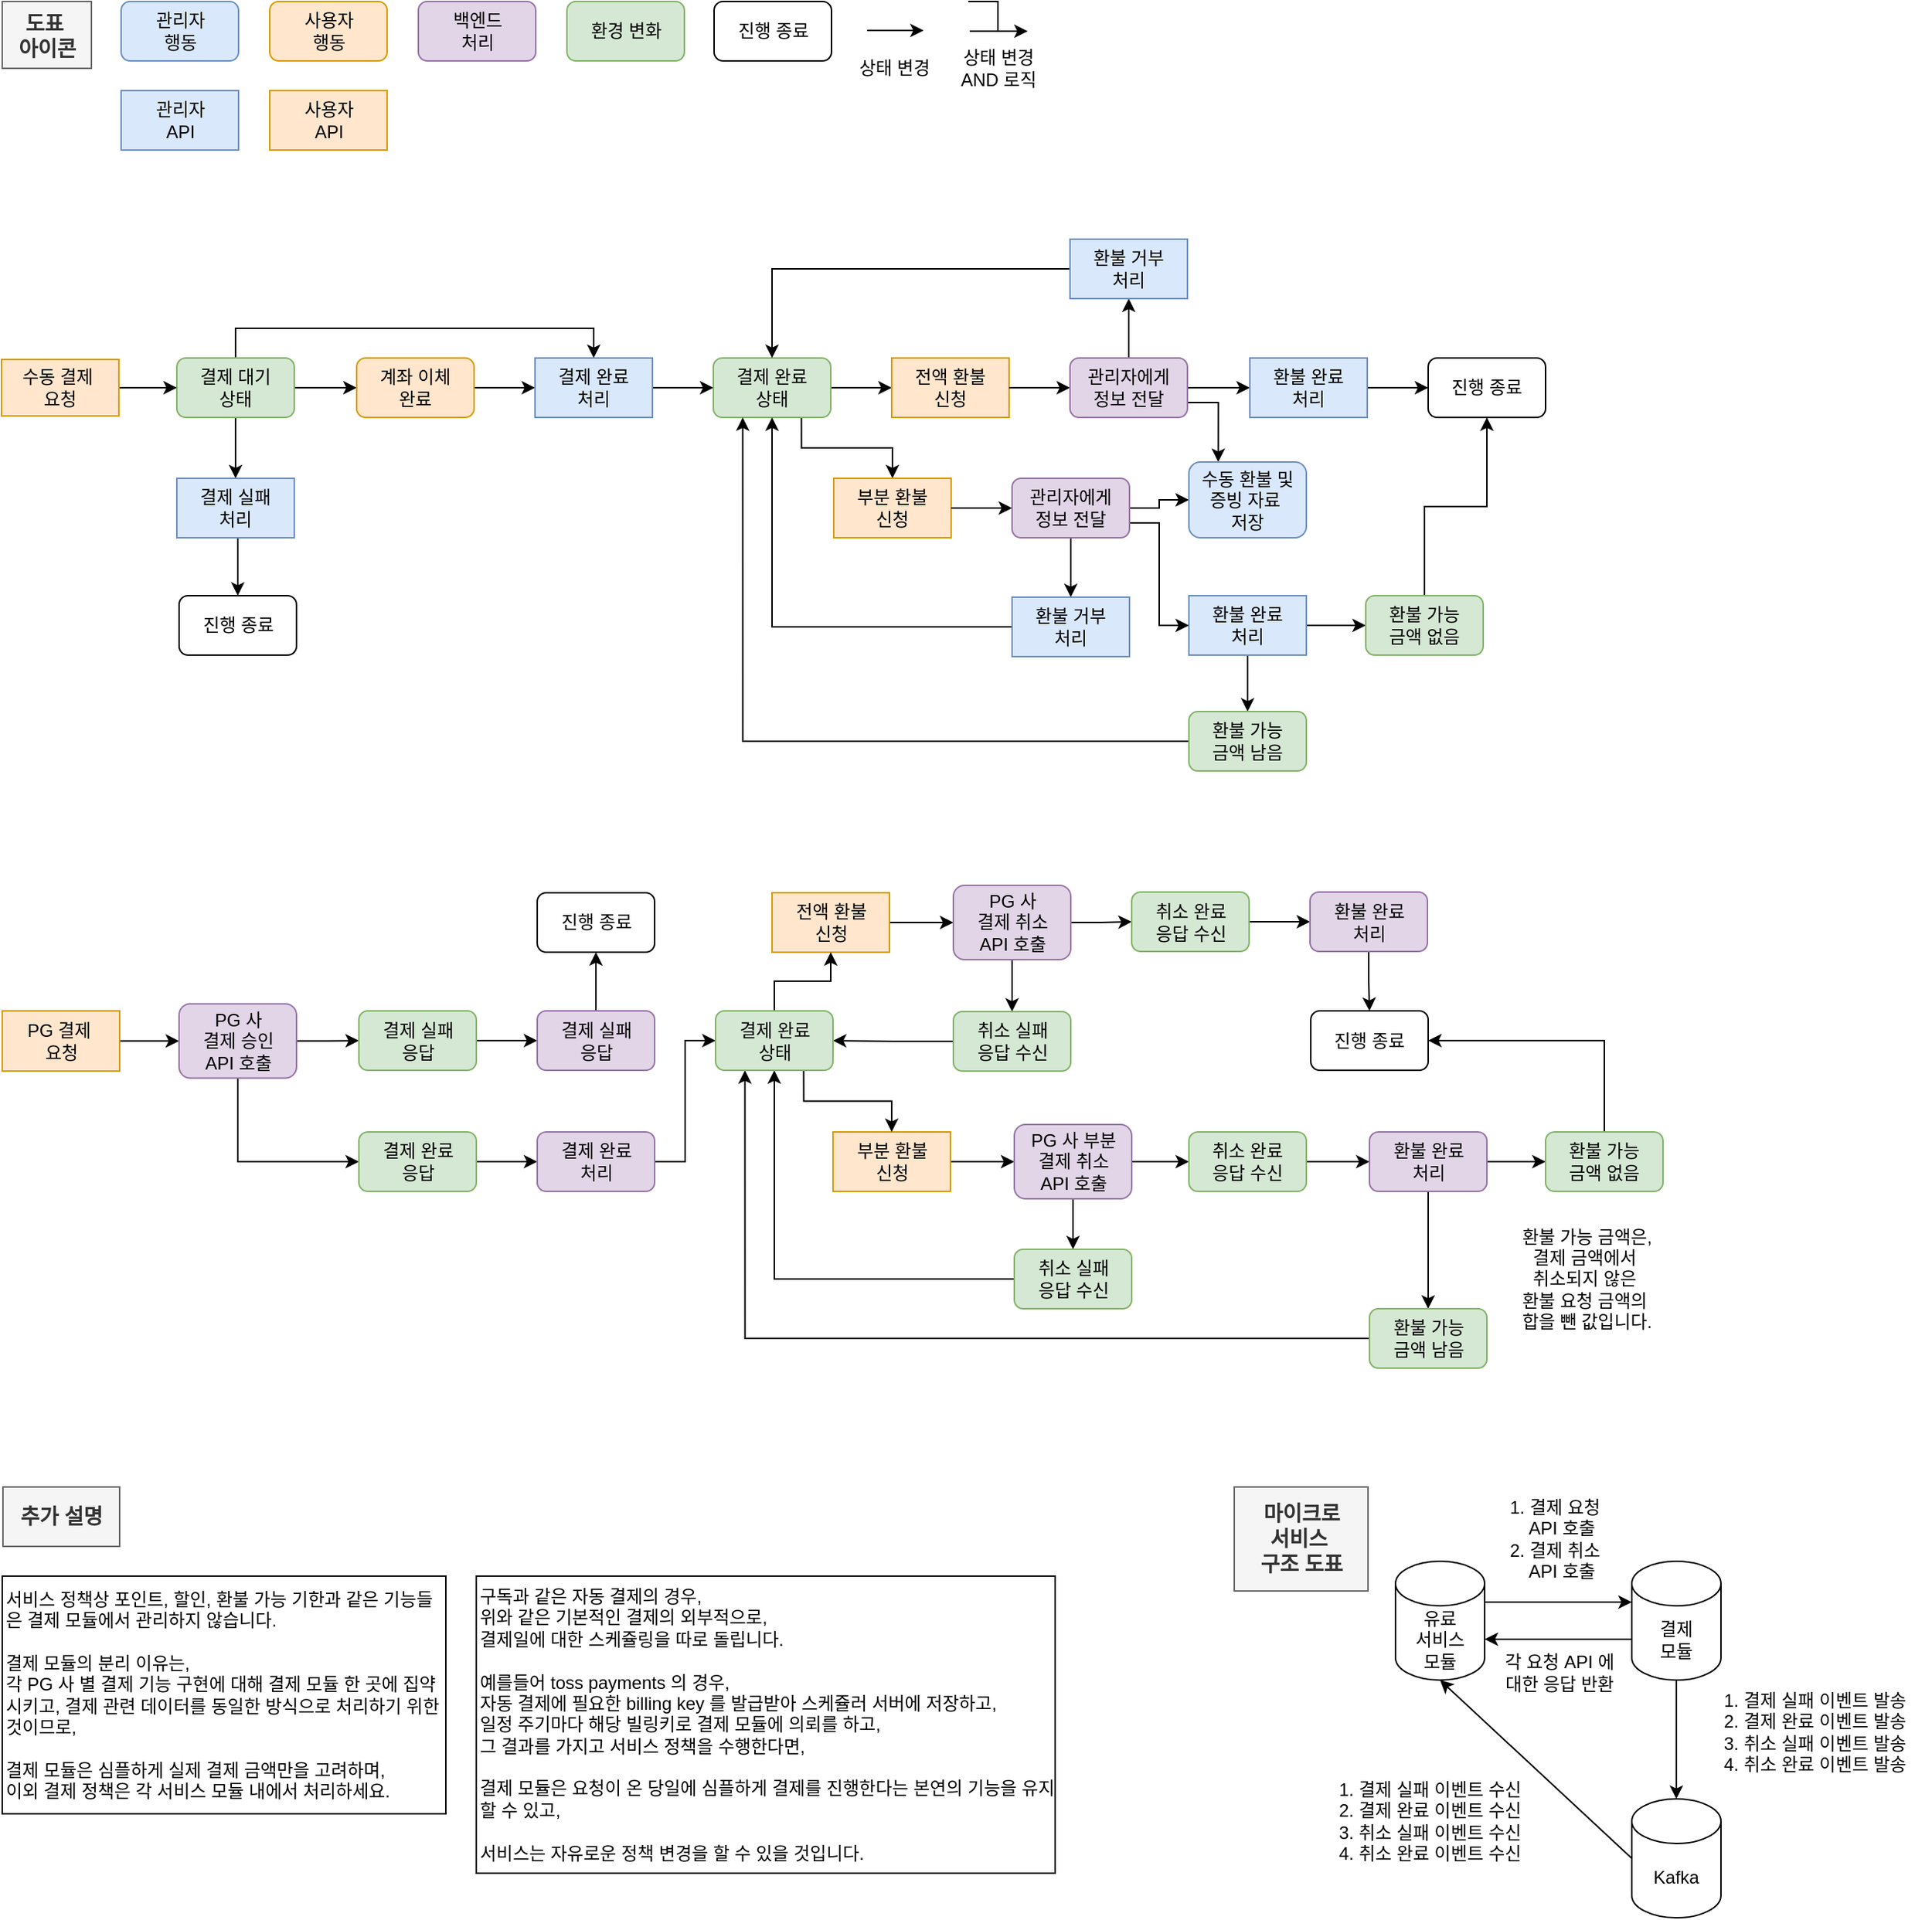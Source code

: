 <mxfile version="26.0.11">
  <diagram id="oqy4PZCd6PENjl3Pe7tr" name="페이지-1">
    <mxGraphModel dx="2261" dy="738" grid="1" gridSize="10" guides="1" tooltips="1" connect="1" arrows="1" fold="1" page="1" pageScale="1" pageWidth="827" pageHeight="1169" math="0" shadow="0">
      <root>
        <mxCell id="0" />
        <mxCell id="1" parent="0" />
        <mxCell id="JlWx71PcETxcQGxaRROG-6" value="도표&amp;nbsp;&lt;div&gt;아이콘&lt;/div&gt;" style="text;html=1;align=center;verticalAlign=middle;whiteSpace=wrap;rounded=0;fontStyle=1;fontSize=14;fillColor=#f5f5f5;fontColor=#333333;strokeColor=#666666;" parent="1" vertex="1">
          <mxGeometry x="-758.5" y="40" width="60" height="45" as="geometry" />
        </mxCell>
        <mxCell id="1YGuz9OffCYlHXGNewsi-32" style="edgeStyle=orthogonalEdgeStyle;rounded=0;orthogonalLoop=1;jettySize=auto;html=1;exitX=1;exitY=0.5;exitDx=0;exitDy=0;entryX=0;entryY=0.5;entryDx=0;entryDy=0;" parent="1" source="JlWx71PcETxcQGxaRROG-9" target="JlWx71PcETxcQGxaRROG-17" edge="1">
          <mxGeometry relative="1" as="geometry" />
        </mxCell>
        <mxCell id="JlWx71PcETxcQGxaRROG-9" value="PG&amp;nbsp;&lt;span style=&quot;background-color: transparent; color: light-dark(rgb(0, 0, 0), rgb(229, 255, 0));&quot;&gt;결제&amp;nbsp;&lt;/span&gt;&lt;div&gt;요청&lt;/div&gt;" style="rounded=0;whiteSpace=wrap;html=1;fillColor=#ffe6cc;strokeColor=#d79b00;fontColor=light-dark(#000000,#E5FF00);" parent="1" vertex="1">
          <mxGeometry x="-758.5" y="719.5" width="79" height="40.5" as="geometry" />
        </mxCell>
        <mxCell id="JlWx71PcETxcQGxaRROG-10" value="사용자&lt;div&gt;행동&lt;/div&gt;" style="rounded=1;whiteSpace=wrap;html=1;fillColor=#ffe6cc;strokeColor=#d79b00;" parent="1" vertex="1">
          <mxGeometry x="-578.5" y="40" width="79" height="40" as="geometry" />
        </mxCell>
        <mxCell id="JlWx71PcETxcQGxaRROG-11" value="환경 변화" style="rounded=1;whiteSpace=wrap;html=1;fillColor=#d5e8d4;strokeColor=#82b366;" parent="1" vertex="1">
          <mxGeometry x="-378.5" y="40" width="79" height="40" as="geometry" />
        </mxCell>
        <mxCell id="JlWx71PcETxcQGxaRROG-12" value="관리자&lt;div&gt;행동&lt;/div&gt;" style="rounded=1;whiteSpace=wrap;html=1;fillColor=#dae8fc;strokeColor=#6c8ebf;" parent="1" vertex="1">
          <mxGeometry x="-678.5" y="40" width="79" height="40" as="geometry" />
        </mxCell>
        <mxCell id="JlWx71PcETxcQGxaRROG-16" value="백엔드&lt;div&gt;처리&lt;/div&gt;" style="rounded=1;whiteSpace=wrap;html=1;fillColor=#e1d5e7;strokeColor=#9673a6;" parent="1" vertex="1">
          <mxGeometry x="-478.5" y="40" width="79" height="40" as="geometry" />
        </mxCell>
        <mxCell id="JlWx71PcETxcQGxaRROG-84" style="edgeStyle=orthogonalEdgeStyle;rounded=0;orthogonalLoop=1;jettySize=auto;html=1;exitX=0.5;exitY=1;exitDx=0;exitDy=0;entryX=0;entryY=0.5;entryDx=0;entryDy=0;" parent="1" source="JlWx71PcETxcQGxaRROG-17" target="JlWx71PcETxcQGxaRROG-23" edge="1">
          <mxGeometry relative="1" as="geometry" />
        </mxCell>
        <mxCell id="1YGuz9OffCYlHXGNewsi-34" style="edgeStyle=orthogonalEdgeStyle;rounded=0;orthogonalLoop=1;jettySize=auto;html=1;exitX=1;exitY=0.5;exitDx=0;exitDy=0;entryX=0;entryY=0.5;entryDx=0;entryDy=0;" parent="1" source="JlWx71PcETxcQGxaRROG-17" target="JlWx71PcETxcQGxaRROG-18" edge="1">
          <mxGeometry relative="1" as="geometry" />
        </mxCell>
        <mxCell id="JlWx71PcETxcQGxaRROG-17" value="PG 사&lt;div&gt;결제 승인&lt;/div&gt;&lt;div&gt;API 호출&lt;/div&gt;" style="rounded=1;whiteSpace=wrap;html=1;fillColor=#e1d5e7;strokeColor=#9673a6;" parent="1" vertex="1">
          <mxGeometry x="-639.5" y="714.75" width="79" height="50" as="geometry" />
        </mxCell>
        <mxCell id="1YGuz9OffCYlHXGNewsi-35" style="edgeStyle=orthogonalEdgeStyle;rounded=0;orthogonalLoop=1;jettySize=auto;html=1;exitX=1;exitY=0.5;exitDx=0;exitDy=0;entryX=0;entryY=0.5;entryDx=0;entryDy=0;" parent="1" source="JlWx71PcETxcQGxaRROG-18" target="JlWx71PcETxcQGxaRROG-21" edge="1">
          <mxGeometry relative="1" as="geometry" />
        </mxCell>
        <mxCell id="JlWx71PcETxcQGxaRROG-18" value="결제 실패&lt;div&gt;응답&lt;/div&gt;" style="rounded=1;whiteSpace=wrap;html=1;fillColor=#d5e8d4;strokeColor=#82b366;" parent="1" vertex="1">
          <mxGeometry x="-518.5" y="719.5" width="79" height="40" as="geometry" />
        </mxCell>
        <mxCell id="JlWx71PcETxcQGxaRROG-104" style="edgeStyle=orthogonalEdgeStyle;rounded=0;orthogonalLoop=1;jettySize=auto;html=1;exitX=0.5;exitY=0;exitDx=0;exitDy=0;entryX=0.5;entryY=1;entryDx=0;entryDy=0;" parent="1" source="JlWx71PcETxcQGxaRROG-21" target="JlWx71PcETxcQGxaRROG-82" edge="1">
          <mxGeometry relative="1" as="geometry" />
        </mxCell>
        <mxCell id="JlWx71PcETxcQGxaRROG-21" value="결제 실패&lt;div&gt;응답&lt;/div&gt;" style="rounded=1;whiteSpace=wrap;html=1;fillColor=#e1d5e7;strokeColor=#9673a6;" parent="1" vertex="1">
          <mxGeometry x="-398.5" y="719.5" width="79" height="40" as="geometry" />
        </mxCell>
        <mxCell id="JlWx71PcETxcQGxaRROG-31" style="edgeStyle=orthogonalEdgeStyle;rounded=0;orthogonalLoop=1;jettySize=auto;html=1;exitX=1;exitY=0.5;exitDx=0;exitDy=0;entryX=0;entryY=0.5;entryDx=0;entryDy=0;" parent="1" source="JlWx71PcETxcQGxaRROG-23" target="JlWx71PcETxcQGxaRROG-30" edge="1">
          <mxGeometry relative="1" as="geometry" />
        </mxCell>
        <mxCell id="JlWx71PcETxcQGxaRROG-23" value="결제 완료&lt;div&gt;응답&lt;/div&gt;" style="rounded=1;whiteSpace=wrap;html=1;fillColor=#d5e8d4;strokeColor=#82b366;" parent="1" vertex="1">
          <mxGeometry x="-518.5" y="801" width="79" height="40" as="geometry" />
        </mxCell>
        <mxCell id="CvlWErG64kKq0DU1_9UF-93" style="edgeStyle=orthogonalEdgeStyle;rounded=0;orthogonalLoop=1;jettySize=auto;html=1;exitX=1;exitY=0.5;exitDx=0;exitDy=0;entryX=0;entryY=0.5;entryDx=0;entryDy=0;" parent="1" source="JlWx71PcETxcQGxaRROG-30" target="CvlWErG64kKq0DU1_9UF-92" edge="1">
          <mxGeometry relative="1" as="geometry" />
        </mxCell>
        <mxCell id="JlWx71PcETxcQGxaRROG-30" value="결제 완료&lt;div&gt;처리&lt;/div&gt;" style="rounded=1;whiteSpace=wrap;html=1;fillColor=#e1d5e7;strokeColor=#9673a6;" parent="1" vertex="1">
          <mxGeometry x="-398.5" y="801" width="79" height="40" as="geometry" />
        </mxCell>
        <mxCell id="JlWx71PcETxcQGxaRROG-49" style="edgeStyle=orthogonalEdgeStyle;rounded=0;orthogonalLoop=1;jettySize=auto;html=1;exitX=1;exitY=0.5;exitDx=0;exitDy=0;entryX=0;entryY=0.5;entryDx=0;entryDy=0;" parent="1" source="JlWx71PcETxcQGxaRROG-34" target="JlWx71PcETxcQGxaRROG-37" edge="1">
          <mxGeometry relative="1" as="geometry" />
        </mxCell>
        <mxCell id="JlWx71PcETxcQGxaRROG-50" style="edgeStyle=orthogonalEdgeStyle;rounded=0;orthogonalLoop=1;jettySize=auto;html=1;exitX=0.5;exitY=1;exitDx=0;exitDy=0;entryX=0.5;entryY=0;entryDx=0;entryDy=0;" parent="1" source="JlWx71PcETxcQGxaRROG-34" target="JlWx71PcETxcQGxaRROG-39" edge="1">
          <mxGeometry relative="1" as="geometry" />
        </mxCell>
        <mxCell id="1YGuz9OffCYlHXGNewsi-4" style="edgeStyle=orthogonalEdgeStyle;rounded=0;orthogonalLoop=1;jettySize=auto;html=1;exitX=0.5;exitY=0;exitDx=0;exitDy=0;entryX=0.5;entryY=0;entryDx=0;entryDy=0;" parent="1" source="JlWx71PcETxcQGxaRROG-34" target="JlWx71PcETxcQGxaRROG-52" edge="1">
          <mxGeometry relative="1" as="geometry" />
        </mxCell>
        <mxCell id="JlWx71PcETxcQGxaRROG-34" value="결제 대기&lt;div&gt;상태&lt;/div&gt;" style="rounded=1;whiteSpace=wrap;html=1;fillColor=#d5e8d4;strokeColor=#82b366;" parent="1" vertex="1">
          <mxGeometry x="-641" y="280" width="79" height="40" as="geometry" />
        </mxCell>
        <mxCell id="JlWx71PcETxcQGxaRROG-53" style="edgeStyle=orthogonalEdgeStyle;rounded=0;orthogonalLoop=1;jettySize=auto;html=1;exitX=1;exitY=0.5;exitDx=0;exitDy=0;entryX=0;entryY=0.5;entryDx=0;entryDy=0;" parent="1" source="JlWx71PcETxcQGxaRROG-37" target="JlWx71PcETxcQGxaRROG-52" edge="1">
          <mxGeometry relative="1" as="geometry" />
        </mxCell>
        <mxCell id="JlWx71PcETxcQGxaRROG-37" value="계좌 이체&lt;div&gt;완료&lt;/div&gt;" style="rounded=1;whiteSpace=wrap;html=1;fillColor=#ffe6cc;strokeColor=#d79b00;" parent="1" vertex="1">
          <mxGeometry x="-520" y="280" width="79" height="40" as="geometry" />
        </mxCell>
        <mxCell id="JlWx71PcETxcQGxaRROG-51" style="edgeStyle=orthogonalEdgeStyle;rounded=0;orthogonalLoop=1;jettySize=auto;html=1;exitX=0.5;exitY=1;exitDx=0;exitDy=0;entryX=0.5;entryY=0;entryDx=0;entryDy=0;" parent="1" source="JlWx71PcETxcQGxaRROG-39" target="JlWx71PcETxcQGxaRROG-41" edge="1">
          <mxGeometry relative="1" as="geometry" />
        </mxCell>
        <mxCell id="JlWx71PcETxcQGxaRROG-39" value="결제 실패&lt;div&gt;처리&lt;/div&gt;" style="rounded=0;whiteSpace=wrap;html=1;fillColor=#dae8fc;strokeColor=#6c8ebf;fontColor=light-dark(#000000,#E5FF00);" parent="1" vertex="1">
          <mxGeometry x="-641" y="361" width="79" height="40" as="geometry" />
        </mxCell>
        <mxCell id="JlWx71PcETxcQGxaRROG-41" value="진행 종료" style="rounded=1;whiteSpace=wrap;html=1;" parent="1" vertex="1">
          <mxGeometry x="-639.5" y="440" width="79" height="40" as="geometry" />
        </mxCell>
        <mxCell id="CvlWErG64kKq0DU1_9UF-45" style="edgeStyle=orthogonalEdgeStyle;rounded=0;orthogonalLoop=1;jettySize=auto;html=1;exitX=1;exitY=0.5;exitDx=0;exitDy=0;entryX=0;entryY=0.5;entryDx=0;entryDy=0;" parent="1" source="JlWx71PcETxcQGxaRROG-52" target="CvlWErG64kKq0DU1_9UF-43" edge="1">
          <mxGeometry relative="1" as="geometry" />
        </mxCell>
        <mxCell id="JlWx71PcETxcQGxaRROG-52" value="결제 완료&lt;div&gt;처리&lt;/div&gt;" style="rounded=0;whiteSpace=wrap;html=1;fillColor=#dae8fc;strokeColor=#6c8ebf;fontColor=light-dark(#000000,#E5FF00);" parent="1" vertex="1">
          <mxGeometry x="-400" y="280" width="79" height="40" as="geometry" />
        </mxCell>
        <mxCell id="1YGuz9OffCYlHXGNewsi-31" style="edgeStyle=orthogonalEdgeStyle;rounded=0;orthogonalLoop=1;jettySize=auto;html=1;exitX=1;exitY=0.5;exitDx=0;exitDy=0;entryX=0;entryY=0.5;entryDx=0;entryDy=0;" parent="1" source="JlWx71PcETxcQGxaRROG-76" target="JlWx71PcETxcQGxaRROG-34" edge="1">
          <mxGeometry relative="1" as="geometry" />
        </mxCell>
        <mxCell id="JlWx71PcETxcQGxaRROG-76" value="&lt;div&gt;수동&amp;nbsp;&lt;span style=&quot;background-color: transparent;&quot;&gt;결제&lt;/span&gt;&amp;nbsp;&lt;/div&gt;&lt;div&gt;요청&lt;/div&gt;" style="rounded=0;whiteSpace=wrap;html=1;fillColor=#ffe6cc;strokeColor=#d79b00;fontColor=light-dark(#000000,#E5FF00);" parent="1" vertex="1">
          <mxGeometry x="-759" y="281" width="79" height="38" as="geometry" />
        </mxCell>
        <mxCell id="JlWx71PcETxcQGxaRROG-82" value="진행 종료" style="rounded=1;whiteSpace=wrap;html=1;" parent="1" vertex="1">
          <mxGeometry x="-398.5" y="640" width="79" height="40" as="geometry" />
        </mxCell>
        <mxCell id="JlWx71PcETxcQGxaRROG-108" style="edgeStyle=orthogonalEdgeStyle;rounded=0;orthogonalLoop=1;jettySize=auto;html=1;exitX=1;exitY=0.5;exitDx=0;exitDy=0;entryX=0;entryY=0.5;entryDx=0;entryDy=0;" parent="1" source="JlWx71PcETxcQGxaRROG-98" target="JlWx71PcETxcQGxaRROG-107" edge="1">
          <mxGeometry relative="1" as="geometry" />
        </mxCell>
        <mxCell id="JlWx71PcETxcQGxaRROG-98" value="전액 환불&lt;div&gt;신청&lt;/div&gt;" style="rounded=0;whiteSpace=wrap;html=1;fillColor=#ffe6cc;strokeColor=#d79b00;fontColor=light-dark(#000000,#E5FF00);" parent="1" vertex="1">
          <mxGeometry x="-240.5" y="640" width="79" height="40" as="geometry" />
        </mxCell>
        <mxCell id="JlWx71PcETxcQGxaRROG-112" style="edgeStyle=orthogonalEdgeStyle;rounded=0;orthogonalLoop=1;jettySize=auto;html=1;exitX=1;exitY=0.5;exitDx=0;exitDy=0;entryX=0;entryY=0.5;entryDx=0;entryDy=0;" parent="1" source="JlWx71PcETxcQGxaRROG-107" target="JlWx71PcETxcQGxaRROG-111" edge="1">
          <mxGeometry relative="1" as="geometry" />
        </mxCell>
        <mxCell id="1YGuz9OffCYlHXGNewsi-40" style="edgeStyle=orthogonalEdgeStyle;rounded=0;orthogonalLoop=1;jettySize=auto;html=1;exitX=0.5;exitY=1;exitDx=0;exitDy=0;entryX=0.5;entryY=0;entryDx=0;entryDy=0;" parent="1" source="JlWx71PcETxcQGxaRROG-107" target="JlWx71PcETxcQGxaRROG-109" edge="1">
          <mxGeometry relative="1" as="geometry" />
        </mxCell>
        <mxCell id="JlWx71PcETxcQGxaRROG-107" value="PG 사&lt;div&gt;결제 취소&lt;/div&gt;&lt;div&gt;API 호출&lt;/div&gt;" style="rounded=1;whiteSpace=wrap;html=1;fillColor=#e1d5e7;strokeColor=#9673a6;" parent="1" vertex="1">
          <mxGeometry x="-118.5" y="635" width="79" height="50" as="geometry" />
        </mxCell>
        <mxCell id="JZLS8QxjXOlNCgH0GoM7-2" style="edgeStyle=orthogonalEdgeStyle;rounded=0;orthogonalLoop=1;jettySize=auto;html=1;exitX=0;exitY=0.5;exitDx=0;exitDy=0;entryX=1;entryY=0.5;entryDx=0;entryDy=0;" edge="1" parent="1" source="JlWx71PcETxcQGxaRROG-109" target="CvlWErG64kKq0DU1_9UF-92">
          <mxGeometry relative="1" as="geometry" />
        </mxCell>
        <mxCell id="JlWx71PcETxcQGxaRROG-109" value="취소 실패&lt;div&gt;응답 수신&lt;/div&gt;" style="rounded=1;whiteSpace=wrap;html=1;fillColor=#d5e8d4;strokeColor=#82b366;" parent="1" vertex="1">
          <mxGeometry x="-118.5" y="720" width="79" height="40" as="geometry" />
        </mxCell>
        <mxCell id="CvlWErG64kKq0DU1_9UF-4" style="edgeStyle=orthogonalEdgeStyle;rounded=0;orthogonalLoop=1;jettySize=auto;html=1;exitX=1;exitY=0.5;exitDx=0;exitDy=0;" parent="1" source="JlWx71PcETxcQGxaRROG-111" target="CvlWErG64kKq0DU1_9UF-3" edge="1">
          <mxGeometry relative="1" as="geometry" />
        </mxCell>
        <mxCell id="JlWx71PcETxcQGxaRROG-111" value="취소 완료&lt;div&gt;응답 수신&lt;/div&gt;" style="rounded=1;whiteSpace=wrap;html=1;fillColor=#d5e8d4;strokeColor=#82b366;" parent="1" vertex="1">
          <mxGeometry x="1.5" y="639.5" width="79" height="40" as="geometry" />
        </mxCell>
        <mxCell id="CvlWErG64kKq0DU1_9UF-1" value="진행 종료" style="rounded=1;whiteSpace=wrap;html=1;" parent="1" vertex="1">
          <mxGeometry x="122" y="719.5" width="79" height="40" as="geometry" />
        </mxCell>
        <mxCell id="1YGuz9OffCYlHXGNewsi-41" style="edgeStyle=orthogonalEdgeStyle;rounded=0;orthogonalLoop=1;jettySize=auto;html=1;exitX=0.5;exitY=1;exitDx=0;exitDy=0;entryX=0.5;entryY=0;entryDx=0;entryDy=0;" parent="1" source="CvlWErG64kKq0DU1_9UF-3" target="CvlWErG64kKq0DU1_9UF-1" edge="1">
          <mxGeometry relative="1" as="geometry" />
        </mxCell>
        <mxCell id="CvlWErG64kKq0DU1_9UF-3" value="환불 완료&lt;div&gt;처리&lt;/div&gt;" style="rounded=1;whiteSpace=wrap;html=1;fillColor=#e1d5e7;strokeColor=#9673a6;" parent="1" vertex="1">
          <mxGeometry x="121.5" y="639.5" width="79" height="40" as="geometry" />
        </mxCell>
        <mxCell id="CvlWErG64kKq0DU1_9UF-11" style="edgeStyle=orthogonalEdgeStyle;rounded=0;orthogonalLoop=1;jettySize=auto;html=1;exitX=1;exitY=0.5;exitDx=0;exitDy=0;entryX=0;entryY=0.5;entryDx=0;entryDy=0;" parent="1" source="CvlWErG64kKq0DU1_9UF-8" target="CvlWErG64kKq0DU1_9UF-10" edge="1">
          <mxGeometry relative="1" as="geometry" />
        </mxCell>
        <mxCell id="CvlWErG64kKq0DU1_9UF-8" value="부분 환불&lt;div&gt;신청&lt;/div&gt;" style="rounded=0;whiteSpace=wrap;html=1;fillColor=#ffe6cc;strokeColor=#d79b00;fontColor=light-dark(#000000,#E5FF00);" parent="1" vertex="1">
          <mxGeometry x="-199.5" y="801" width="79" height="40" as="geometry" />
        </mxCell>
        <mxCell id="CvlWErG64kKq0DU1_9UF-13" style="edgeStyle=orthogonalEdgeStyle;rounded=0;orthogonalLoop=1;jettySize=auto;html=1;exitX=1;exitY=0.5;exitDx=0;exitDy=0;entryX=0;entryY=0.5;entryDx=0;entryDy=0;" parent="1" source="CvlWErG64kKq0DU1_9UF-10" target="CvlWErG64kKq0DU1_9UF-12" edge="1">
          <mxGeometry relative="1" as="geometry" />
        </mxCell>
        <mxCell id="CvlWErG64kKq0DU1_9UF-24" style="edgeStyle=orthogonalEdgeStyle;rounded=0;orthogonalLoop=1;jettySize=auto;html=1;exitX=0.5;exitY=1;exitDx=0;exitDy=0;entryX=0.5;entryY=0;entryDx=0;entryDy=0;" parent="1" source="CvlWErG64kKq0DU1_9UF-10" target="CvlWErG64kKq0DU1_9UF-23" edge="1">
          <mxGeometry relative="1" as="geometry" />
        </mxCell>
        <mxCell id="CvlWErG64kKq0DU1_9UF-10" value="PG 사 부분&lt;div&gt;결제 취소&lt;/div&gt;&lt;div&gt;API 호출&lt;/div&gt;" style="rounded=1;whiteSpace=wrap;html=1;fillColor=#e1d5e7;strokeColor=#9673a6;" parent="1" vertex="1">
          <mxGeometry x="-77.5" y="796" width="79" height="50" as="geometry" />
        </mxCell>
        <mxCell id="CvlWErG64kKq0DU1_9UF-15" style="edgeStyle=orthogonalEdgeStyle;rounded=0;orthogonalLoop=1;jettySize=auto;html=1;exitX=1;exitY=0.5;exitDx=0;exitDy=0;entryX=0;entryY=0.5;entryDx=0;entryDy=0;" parent="1" source="CvlWErG64kKq0DU1_9UF-12" target="CvlWErG64kKq0DU1_9UF-14" edge="1">
          <mxGeometry relative="1" as="geometry" />
        </mxCell>
        <mxCell id="CvlWErG64kKq0DU1_9UF-12" value="취소 완료&lt;div&gt;응답 수신&lt;/div&gt;" style="rounded=1;whiteSpace=wrap;html=1;fillColor=#d5e8d4;strokeColor=#82b366;" parent="1" vertex="1">
          <mxGeometry x="40" y="801" width="79" height="40" as="geometry" />
        </mxCell>
        <mxCell id="CvlWErG64kKq0DU1_9UF-21" style="edgeStyle=orthogonalEdgeStyle;rounded=0;orthogonalLoop=1;jettySize=auto;html=1;exitX=1;exitY=0.5;exitDx=0;exitDy=0;entryX=0;entryY=0.5;entryDx=0;entryDy=0;" parent="1" source="CvlWErG64kKq0DU1_9UF-14" target="CvlWErG64kKq0DU1_9UF-19" edge="1">
          <mxGeometry relative="1" as="geometry" />
        </mxCell>
        <mxCell id="1YGuz9OffCYlHXGNewsi-48" style="edgeStyle=orthogonalEdgeStyle;rounded=0;orthogonalLoop=1;jettySize=auto;html=1;exitX=0.5;exitY=1;exitDx=0;exitDy=0;entryX=0.5;entryY=0;entryDx=0;entryDy=0;" parent="1" source="CvlWErG64kKq0DU1_9UF-14" target="CvlWErG64kKq0DU1_9UF-16" edge="1">
          <mxGeometry relative="1" as="geometry" />
        </mxCell>
        <mxCell id="CvlWErG64kKq0DU1_9UF-14" value="환불 완료&lt;div&gt;처리&lt;/div&gt;" style="rounded=1;whiteSpace=wrap;html=1;fillColor=#e1d5e7;strokeColor=#9673a6;" parent="1" vertex="1">
          <mxGeometry x="161.5" y="801" width="79" height="40" as="geometry" />
        </mxCell>
        <mxCell id="JZLS8QxjXOlNCgH0GoM7-3" style="edgeStyle=orthogonalEdgeStyle;rounded=0;orthogonalLoop=1;jettySize=auto;html=1;exitX=0;exitY=0.5;exitDx=0;exitDy=0;entryX=0.25;entryY=1;entryDx=0;entryDy=0;" edge="1" parent="1" source="CvlWErG64kKq0DU1_9UF-16" target="CvlWErG64kKq0DU1_9UF-92">
          <mxGeometry relative="1" as="geometry" />
        </mxCell>
        <mxCell id="CvlWErG64kKq0DU1_9UF-16" value="환불 가능&lt;div&gt;금액 남음&lt;/div&gt;" style="rounded=1;whiteSpace=wrap;html=1;fillColor=#d5e8d4;strokeColor=#82b366;" parent="1" vertex="1">
          <mxGeometry x="161.5" y="920" width="79" height="40" as="geometry" />
        </mxCell>
        <mxCell id="1YGuz9OffCYlHXGNewsi-44" style="edgeStyle=orthogonalEdgeStyle;rounded=0;orthogonalLoop=1;jettySize=auto;html=1;exitX=0.5;exitY=0;exitDx=0;exitDy=0;entryX=1;entryY=0.5;entryDx=0;entryDy=0;" parent="1" source="CvlWErG64kKq0DU1_9UF-19" target="CvlWErG64kKq0DU1_9UF-1" edge="1">
          <mxGeometry relative="1" as="geometry" />
        </mxCell>
        <mxCell id="CvlWErG64kKq0DU1_9UF-19" value="환불 가능&lt;div&gt;금액 없음&lt;/div&gt;" style="rounded=1;whiteSpace=wrap;html=1;fillColor=#d5e8d4;strokeColor=#82b366;" parent="1" vertex="1">
          <mxGeometry x="280" y="801" width="79" height="40" as="geometry" />
        </mxCell>
        <mxCell id="JZLS8QxjXOlNCgH0GoM7-4" style="edgeStyle=orthogonalEdgeStyle;rounded=0;orthogonalLoop=1;jettySize=auto;html=1;exitX=0;exitY=0.5;exitDx=0;exitDy=0;entryX=0.5;entryY=1;entryDx=0;entryDy=0;" edge="1" parent="1" source="CvlWErG64kKq0DU1_9UF-23" target="CvlWErG64kKq0DU1_9UF-92">
          <mxGeometry relative="1" as="geometry" />
        </mxCell>
        <mxCell id="CvlWErG64kKq0DU1_9UF-23" value="취소 실패&lt;div&gt;응답 수신&lt;/div&gt;" style="rounded=1;whiteSpace=wrap;html=1;fillColor=#d5e8d4;strokeColor=#82b366;" parent="1" vertex="1">
          <mxGeometry x="-77.5" y="880" width="79" height="40" as="geometry" />
        </mxCell>
        <mxCell id="CvlWErG64kKq0DU1_9UF-47" style="edgeStyle=orthogonalEdgeStyle;rounded=0;orthogonalLoop=1;jettySize=auto;html=1;exitX=1;exitY=0.5;exitDx=0;exitDy=0;entryX=0;entryY=0.5;entryDx=0;entryDy=0;" parent="1" source="CvlWErG64kKq0DU1_9UF-43" target="CvlWErG64kKq0DU1_9UF-46" edge="1">
          <mxGeometry relative="1" as="geometry" />
        </mxCell>
        <mxCell id="CvlWErG64kKq0DU1_9UF-49" style="edgeStyle=orthogonalEdgeStyle;rounded=0;orthogonalLoop=1;jettySize=auto;html=1;exitX=0.75;exitY=1;exitDx=0;exitDy=0;entryX=0.5;entryY=0;entryDx=0;entryDy=0;" parent="1" source="CvlWErG64kKq0DU1_9UF-43" target="CvlWErG64kKq0DU1_9UF-48" edge="1">
          <mxGeometry relative="1" as="geometry" />
        </mxCell>
        <mxCell id="CvlWErG64kKq0DU1_9UF-43" value="결제 완료&lt;div&gt;상태&lt;/div&gt;" style="rounded=1;whiteSpace=wrap;html=1;fillColor=#d5e8d4;strokeColor=#82b366;" parent="1" vertex="1">
          <mxGeometry x="-280" y="280" width="79" height="40" as="geometry" />
        </mxCell>
        <mxCell id="CvlWErG64kKq0DU1_9UF-51" style="edgeStyle=orthogonalEdgeStyle;rounded=0;orthogonalLoop=1;jettySize=auto;html=1;exitX=1;exitY=0.5;exitDx=0;exitDy=0;entryX=0;entryY=0.5;entryDx=0;entryDy=0;" parent="1" source="CvlWErG64kKq0DU1_9UF-86" target="CvlWErG64kKq0DU1_9UF-50" edge="1">
          <mxGeometry relative="1" as="geometry" />
        </mxCell>
        <mxCell id="CvlWErG64kKq0DU1_9UF-46" value="전액 환불&lt;div&gt;신청&lt;/div&gt;" style="rounded=0;whiteSpace=wrap;html=1;fillColor=#ffe6cc;strokeColor=#d79b00;fontColor=light-dark(#000000,#E5FF00);" parent="1" vertex="1">
          <mxGeometry x="-160" y="280" width="79" height="40" as="geometry" />
        </mxCell>
        <mxCell id="CvlWErG64kKq0DU1_9UF-48" value="부분 환불&lt;div&gt;신청&lt;/div&gt;" style="rounded=0;whiteSpace=wrap;html=1;fillColor=#ffe6cc;strokeColor=#d79b00;fontColor=light-dark(#000000,#E5FF00);" parent="1" vertex="1">
          <mxGeometry x="-199" y="361" width="79" height="40" as="geometry" />
        </mxCell>
        <mxCell id="CvlWErG64kKq0DU1_9UF-53" style="edgeStyle=orthogonalEdgeStyle;rounded=0;orthogonalLoop=1;jettySize=auto;html=1;exitX=1;exitY=0.5;exitDx=0;exitDy=0;entryX=0;entryY=0.5;entryDx=0;entryDy=0;" parent="1" source="CvlWErG64kKq0DU1_9UF-50" target="CvlWErG64kKq0DU1_9UF-52" edge="1">
          <mxGeometry relative="1" as="geometry" />
        </mxCell>
        <mxCell id="CvlWErG64kKq0DU1_9UF-50" value="&lt;div&gt;환불 완료&lt;br&gt;&lt;div&gt;처리&lt;/div&gt;&lt;/div&gt;" style="rounded=0;whiteSpace=wrap;html=1;fillColor=#dae8fc;strokeColor=#6c8ebf;fontColor=light-dark(#000000,#E5FF00);" parent="1" vertex="1">
          <mxGeometry x="81" y="280" width="79" height="40" as="geometry" />
        </mxCell>
        <mxCell id="CvlWErG64kKq0DU1_9UF-52" value="진행 종료" style="rounded=1;whiteSpace=wrap;html=1;" parent="1" vertex="1">
          <mxGeometry x="201" y="280" width="79" height="40" as="geometry" />
        </mxCell>
        <mxCell id="CvlWErG64kKq0DU1_9UF-57" style="edgeStyle=orthogonalEdgeStyle;rounded=0;orthogonalLoop=1;jettySize=auto;html=1;exitX=1;exitY=0.5;exitDx=0;exitDy=0;entryX=0;entryY=0.5;entryDx=0;entryDy=0;" parent="1" source="CvlWErG64kKq0DU1_9UF-54" target="CvlWErG64kKq0DU1_9UF-56" edge="1">
          <mxGeometry relative="1" as="geometry" />
        </mxCell>
        <mxCell id="CvlWErG64kKq0DU1_9UF-61" style="edgeStyle=orthogonalEdgeStyle;rounded=0;orthogonalLoop=1;jettySize=auto;html=1;exitX=0.5;exitY=1;exitDx=0;exitDy=0;entryX=0.5;entryY=0;entryDx=0;entryDy=0;" parent="1" source="CvlWErG64kKq0DU1_9UF-54" target="CvlWErG64kKq0DU1_9UF-60" edge="1">
          <mxGeometry relative="1" as="geometry" />
        </mxCell>
        <mxCell id="CvlWErG64kKq0DU1_9UF-54" value="&lt;div&gt;환불 완료&lt;br&gt;&lt;div&gt;처리&lt;/div&gt;&lt;/div&gt;" style="rounded=0;whiteSpace=wrap;html=1;fillColor=#dae8fc;strokeColor=#6c8ebf;fontColor=light-dark(#000000,#E5FF00);" parent="1" vertex="1">
          <mxGeometry x="40" y="440" width="79" height="40" as="geometry" />
        </mxCell>
        <mxCell id="1YGuz9OffCYlHXGNewsi-36" style="edgeStyle=orthogonalEdgeStyle;rounded=0;orthogonalLoop=1;jettySize=auto;html=1;exitX=0.5;exitY=0;exitDx=0;exitDy=0;entryX=0.5;entryY=1;entryDx=0;entryDy=0;" parent="1" source="CvlWErG64kKq0DU1_9UF-56" target="CvlWErG64kKq0DU1_9UF-52" edge="1">
          <mxGeometry relative="1" as="geometry" />
        </mxCell>
        <mxCell id="CvlWErG64kKq0DU1_9UF-56" value="환불 가능&lt;div&gt;금액 없음&lt;/div&gt;" style="rounded=1;whiteSpace=wrap;html=1;fillColor=#d5e8d4;strokeColor=#82b366;" parent="1" vertex="1">
          <mxGeometry x="159" y="440" width="79" height="40" as="geometry" />
        </mxCell>
        <mxCell id="1YGuz9OffCYlHXGNewsi-20" style="edgeStyle=orthogonalEdgeStyle;rounded=0;orthogonalLoop=1;jettySize=auto;html=1;exitX=0;exitY=0.5;exitDx=0;exitDy=0;entryX=0.25;entryY=1;entryDx=0;entryDy=0;" parent="1" source="CvlWErG64kKq0DU1_9UF-60" target="CvlWErG64kKq0DU1_9UF-43" edge="1">
          <mxGeometry relative="1" as="geometry" />
        </mxCell>
        <mxCell id="CvlWErG64kKq0DU1_9UF-60" value="환불 가능&lt;div&gt;금액 남음&lt;/div&gt;" style="rounded=1;whiteSpace=wrap;html=1;fillColor=#d5e8d4;strokeColor=#82b366;" parent="1" vertex="1">
          <mxGeometry x="40" y="518" width="79" height="40" as="geometry" />
        </mxCell>
        <mxCell id="CvlWErG64kKq0DU1_9UF-85" value="환불 가능 금액은,&lt;div&gt;결제 금액에서&amp;nbsp;&lt;/div&gt;&lt;div&gt;취소되지 않은&amp;nbsp;&lt;/div&gt;&lt;div&gt;환불 요청 금액의&amp;nbsp;&lt;/div&gt;&lt;div&gt;합을 뺀 값입니다.&lt;/div&gt;" style="text;html=1;align=center;verticalAlign=middle;whiteSpace=wrap;rounded=0;" parent="1" vertex="1">
          <mxGeometry x="253" y="865" width="110" height="70" as="geometry" />
        </mxCell>
        <mxCell id="CvlWErG64kKq0DU1_9UF-87" value="" style="edgeStyle=orthogonalEdgeStyle;rounded=0;orthogonalLoop=1;jettySize=auto;html=1;exitX=1;exitY=0.5;exitDx=0;exitDy=0;entryX=0;entryY=0.5;entryDx=0;entryDy=0;" parent="1" source="CvlWErG64kKq0DU1_9UF-46" target="CvlWErG64kKq0DU1_9UF-86" edge="1">
          <mxGeometry relative="1" as="geometry">
            <mxPoint x="-80" y="344" as="sourcePoint" />
            <mxPoint x="81" y="344" as="targetPoint" />
          </mxGeometry>
        </mxCell>
        <mxCell id="vd_jlakZwTaCxkwlxPSy-2" style="edgeStyle=orthogonalEdgeStyle;rounded=0;orthogonalLoop=1;jettySize=auto;html=1;exitX=0.5;exitY=0;exitDx=0;exitDy=0;entryX=0.5;entryY=1;entryDx=0;entryDy=0;" parent="1" source="CvlWErG64kKq0DU1_9UF-86" target="vd_jlakZwTaCxkwlxPSy-1" edge="1">
          <mxGeometry relative="1" as="geometry" />
        </mxCell>
        <mxCell id="1YGuz9OffCYlHXGNewsi-28" style="edgeStyle=orthogonalEdgeStyle;rounded=0;orthogonalLoop=1;jettySize=auto;html=1;exitX=1;exitY=0.75;exitDx=0;exitDy=0;entryX=0.25;entryY=0;entryDx=0;entryDy=0;" parent="1" source="CvlWErG64kKq0DU1_9UF-86" target="1YGuz9OffCYlHXGNewsi-24" edge="1">
          <mxGeometry relative="1" as="geometry" />
        </mxCell>
        <mxCell id="CvlWErG64kKq0DU1_9UF-86" value="관리자에게&lt;div&gt;정보 전달&lt;/div&gt;" style="rounded=1;whiteSpace=wrap;html=1;fillColor=#e1d5e7;strokeColor=#9673a6;" parent="1" vertex="1">
          <mxGeometry x="-40" y="280" width="79" height="40" as="geometry" />
        </mxCell>
        <mxCell id="CvlWErG64kKq0DU1_9UF-89" value="" style="edgeStyle=orthogonalEdgeStyle;rounded=0;orthogonalLoop=1;jettySize=auto;html=1;exitX=1;exitY=0.5;exitDx=0;exitDy=0;entryX=0;entryY=0.5;entryDx=0;entryDy=0;" parent="1" source="CvlWErG64kKq0DU1_9UF-48" target="CvlWErG64kKq0DU1_9UF-88" edge="1">
          <mxGeometry relative="1" as="geometry">
            <mxPoint x="-119" y="427" as="sourcePoint" />
            <mxPoint x="40" y="427" as="targetPoint" />
          </mxGeometry>
        </mxCell>
        <mxCell id="1YGuz9OffCYlHXGNewsi-18" style="edgeStyle=orthogonalEdgeStyle;rounded=0;orthogonalLoop=1;jettySize=auto;html=1;exitX=0.5;exitY=1;exitDx=0;exitDy=0;entryX=0.5;entryY=0;entryDx=0;entryDy=0;" parent="1" source="CvlWErG64kKq0DU1_9UF-88" target="vd_jlakZwTaCxkwlxPSy-6" edge="1">
          <mxGeometry relative="1" as="geometry" />
        </mxCell>
        <mxCell id="1YGuz9OffCYlHXGNewsi-25" style="edgeStyle=orthogonalEdgeStyle;rounded=0;orthogonalLoop=1;jettySize=auto;html=1;exitX=1;exitY=0.75;exitDx=0;exitDy=0;entryX=0;entryY=0.5;entryDx=0;entryDy=0;" parent="1" source="CvlWErG64kKq0DU1_9UF-88" target="CvlWErG64kKq0DU1_9UF-54" edge="1">
          <mxGeometry relative="1" as="geometry" />
        </mxCell>
        <mxCell id="1YGuz9OffCYlHXGNewsi-27" style="edgeStyle=orthogonalEdgeStyle;rounded=0;orthogonalLoop=1;jettySize=auto;html=1;exitX=1;exitY=0.5;exitDx=0;exitDy=0;entryX=0;entryY=0.5;entryDx=0;entryDy=0;" parent="1" source="CvlWErG64kKq0DU1_9UF-88" target="1YGuz9OffCYlHXGNewsi-24" edge="1">
          <mxGeometry relative="1" as="geometry" />
        </mxCell>
        <mxCell id="CvlWErG64kKq0DU1_9UF-88" value="관리자에게&lt;div&gt;정보 전달&lt;/div&gt;" style="rounded=1;whiteSpace=wrap;html=1;fillColor=#e1d5e7;strokeColor=#9673a6;" parent="1" vertex="1">
          <mxGeometry x="-79" y="361" width="79" height="40" as="geometry" />
        </mxCell>
        <mxCell id="CvlWErG64kKq0DU1_9UF-95" style="edgeStyle=orthogonalEdgeStyle;rounded=0;orthogonalLoop=1;jettySize=auto;html=1;exitX=0.75;exitY=1;exitDx=0;exitDy=0;entryX=0.5;entryY=0;entryDx=0;entryDy=0;" parent="1" source="CvlWErG64kKq0DU1_9UF-92" target="CvlWErG64kKq0DU1_9UF-8" edge="1">
          <mxGeometry relative="1" as="geometry" />
        </mxCell>
        <mxCell id="1YGuz9OffCYlHXGNewsi-38" style="edgeStyle=orthogonalEdgeStyle;rounded=0;orthogonalLoop=1;jettySize=auto;html=1;exitX=0.5;exitY=0;exitDx=0;exitDy=0;entryX=0.5;entryY=1;entryDx=0;entryDy=0;" parent="1" source="CvlWErG64kKq0DU1_9UF-92" target="JlWx71PcETxcQGxaRROG-98" edge="1">
          <mxGeometry relative="1" as="geometry" />
        </mxCell>
        <mxCell id="CvlWErG64kKq0DU1_9UF-92" value="결제 완료&lt;div&gt;상태&lt;/div&gt;" style="rounded=1;whiteSpace=wrap;html=1;fillColor=#d5e8d4;strokeColor=#82b366;" parent="1" vertex="1">
          <mxGeometry x="-278.5" y="719.5" width="79" height="40" as="geometry" />
        </mxCell>
        <mxCell id="CvlWErG64kKq0DU1_9UF-103" value="구독과 같은 자동 결제의 경우,&lt;div&gt;위와 같은 기본적인 결제의 외부적으로,&lt;/div&gt;&lt;div&gt;결제일에 대한 스케쥴링을 따로 돌립니다.&lt;/div&gt;&lt;div&gt;&lt;br&gt;&lt;/div&gt;&lt;div&gt;예를들어 toss payments 의 경우,&lt;/div&gt;&lt;div&gt;자동 결제에 필요한 billing key 를 발급받아 스케쥴러 서버에 저장하고,&lt;/div&gt;&lt;div&gt;일정 주기마다 해당 빌링키로 결제 모듈에 의뢰를 하고,&amp;nbsp;&lt;/div&gt;&lt;div&gt;그 결과를 가지고 서비스 정책을 수행한다면,&lt;/div&gt;&lt;div&gt;&lt;br&gt;&lt;/div&gt;&lt;div&gt;결제 모듈은 요청이 온 당일에 심플하게 결제를 진행한다는 본연의 기능을 유지할 수 있고,&lt;/div&gt;&lt;div&gt;&lt;br&gt;&lt;/div&gt;&lt;div&gt;서비스는 자유로운 정책 변경을 할 수 있을 것입니다.&lt;/div&gt;" style="text;html=1;align=left;verticalAlign=middle;whiteSpace=wrap;rounded=0;strokeColor=default;" parent="1" vertex="1">
          <mxGeometry x="-439.5" y="1100" width="389.5" height="200" as="geometry" />
        </mxCell>
        <mxCell id="CvlWErG64kKq0DU1_9UF-105" value="서비스 정책상 포인트, 할인, 환불 가능 기한과 같은 기능들은 결제 모듈에서 관리하지 않습니다.&lt;div&gt;&lt;br&gt;&lt;div&gt;&lt;div&gt;결제 모듈의 분리 이유는,&lt;/div&gt;&lt;div&gt;각 PG 사 별 결제 기능 구현에 대해 결제 모듈 한 곳에 집약시키고, 결제 관련 데이터를 동일한 방식으로 처리하기 위한 것이므로,&lt;/div&gt;&lt;div&gt;&lt;br&gt;&lt;/div&gt;&lt;div&gt;결제 모듈은 심플하게 실제 결제 금액만을 고려하며,&lt;/div&gt;&lt;/div&gt;&lt;/div&gt;&lt;div&gt;이외 결제 정책은 각 서비스 모듈 내에서 처리하세요.&lt;/div&gt;" style="text;html=1;align=left;verticalAlign=middle;whiteSpace=wrap;rounded=0;strokeColor=default;" parent="1" vertex="1">
          <mxGeometry x="-758.5" y="1100" width="298.5" height="160" as="geometry" />
        </mxCell>
        <mxCell id="CvlWErG64kKq0DU1_9UF-106" value="유료&lt;div&gt;서비스&lt;div&gt;모듈&lt;/div&gt;&lt;/div&gt;" style="shape=cylinder3;whiteSpace=wrap;html=1;boundedLbl=1;backgroundOutline=1;size=15;" parent="1" vertex="1">
          <mxGeometry x="179" y="1090" width="60" height="80" as="geometry" />
        </mxCell>
        <mxCell id="CvlWErG64kKq0DU1_9UF-107" value="결제&lt;div&gt;모듈&lt;/div&gt;" style="shape=cylinder3;whiteSpace=wrap;html=1;boundedLbl=1;backgroundOutline=1;size=15;" parent="1" vertex="1">
          <mxGeometry x="338" y="1090" width="60" height="80" as="geometry" />
        </mxCell>
        <mxCell id="CvlWErG64kKq0DU1_9UF-112" style="edgeStyle=orthogonalEdgeStyle;rounded=0;orthogonalLoop=1;jettySize=auto;html=1;exitX=1;exitY=0;exitDx=0;exitDy=27.5;exitPerimeter=0;entryX=0;entryY=0;entryDx=0;entryDy=27.5;entryPerimeter=0;" parent="1" source="CvlWErG64kKq0DU1_9UF-106" target="CvlWErG64kKq0DU1_9UF-107" edge="1">
          <mxGeometry relative="1" as="geometry" />
        </mxCell>
        <mxCell id="CvlWErG64kKq0DU1_9UF-113" style="edgeStyle=orthogonalEdgeStyle;rounded=0;orthogonalLoop=1;jettySize=auto;html=1;exitX=0;exitY=0;exitDx=0;exitDy=52.5;exitPerimeter=0;entryX=1;entryY=0;entryDx=0;entryDy=52.5;entryPerimeter=0;" parent="1" source="CvlWErG64kKq0DU1_9UF-107" target="CvlWErG64kKq0DU1_9UF-106" edge="1">
          <mxGeometry relative="1" as="geometry" />
        </mxCell>
        <mxCell id="CvlWErG64kKq0DU1_9UF-114" value="1. 결제 요청&amp;nbsp;&lt;div&gt;&amp;nbsp; &amp;nbsp; API 호출&lt;div&gt;2. 결제 취소&amp;nbsp;&lt;/div&gt;&lt;div&gt;&amp;nbsp; &amp;nbsp; API 호출&lt;/div&gt;&lt;/div&gt;" style="text;html=1;align=left;verticalAlign=middle;whiteSpace=wrap;rounded=0;" parent="1" vertex="1">
          <mxGeometry x="253.5" y="1040" width="71.5" height="70" as="geometry" />
        </mxCell>
        <mxCell id="CvlWErG64kKq0DU1_9UF-115" value="각 요청 API 에 대한 응답 반환" style="text;html=1;align=center;verticalAlign=middle;whiteSpace=wrap;rounded=0;" parent="1" vertex="1">
          <mxGeometry x="249" y="1150" width="80.5" height="30" as="geometry" />
        </mxCell>
        <mxCell id="CvlWErG64kKq0DU1_9UF-116" value="Kafka" style="shape=cylinder3;whiteSpace=wrap;html=1;boundedLbl=1;backgroundOutline=1;size=15;" parent="1" vertex="1">
          <mxGeometry x="338" y="1250" width="60" height="80" as="geometry" />
        </mxCell>
        <mxCell id="CvlWErG64kKq0DU1_9UF-119" style="edgeStyle=orthogonalEdgeStyle;rounded=0;orthogonalLoop=1;jettySize=auto;html=1;exitX=0.5;exitY=1;exitDx=0;exitDy=0;exitPerimeter=0;entryX=0.5;entryY=0;entryDx=0;entryDy=0;entryPerimeter=0;" parent="1" source="CvlWErG64kKq0DU1_9UF-107" target="CvlWErG64kKq0DU1_9UF-116" edge="1">
          <mxGeometry relative="1" as="geometry" />
        </mxCell>
        <mxCell id="CvlWErG64kKq0DU1_9UF-121" value="1. 결제 실패 이벤트 발송&lt;div&gt;2. 결제 완료 이벤트 발송&lt;/div&gt;&lt;div&gt;3. 취소 실패 이벤트 발송&lt;/div&gt;&lt;div&gt;4. 취소 완료 이벤트 발송&lt;/div&gt;" style="text;html=1;align=left;verticalAlign=middle;whiteSpace=wrap;rounded=0;" parent="1" vertex="1">
          <mxGeometry x="398" y="1170" width="141" height="70" as="geometry" />
        </mxCell>
        <mxCell id="CvlWErG64kKq0DU1_9UF-122" value="" style="endArrow=classic;html=1;rounded=0;exitX=0;exitY=0.5;exitDx=0;exitDy=0;exitPerimeter=0;entryX=0.5;entryY=1;entryDx=0;entryDy=0;entryPerimeter=0;" parent="1" source="CvlWErG64kKq0DU1_9UF-116" target="CvlWErG64kKq0DU1_9UF-106" edge="1">
          <mxGeometry width="50" height="50" relative="1" as="geometry">
            <mxPoint x="819" y="1100" as="sourcePoint" />
            <mxPoint x="869" y="1050" as="targetPoint" />
          </mxGeometry>
        </mxCell>
        <mxCell id="CvlWErG64kKq0DU1_9UF-123" value="1. 결제 실패 이벤트 수신&lt;div&gt;2. 결제 완료 이벤트 수신&lt;/div&gt;&lt;div&gt;3. 취소 실패 이벤트 수신&lt;/div&gt;&lt;div&gt;4. 취소 완료 이벤트 수신&lt;/div&gt;" style="text;html=1;align=left;verticalAlign=middle;whiteSpace=wrap;rounded=0;" parent="1" vertex="1">
          <mxGeometry x="138.5" y="1230" width="141" height="70" as="geometry" />
        </mxCell>
        <mxCell id="CvlWErG64kKq0DU1_9UF-124" value="마이크로&lt;div&gt;서비스&amp;nbsp;&lt;/div&gt;&lt;div&gt;구조 도표&lt;/div&gt;" style="text;html=1;align=center;verticalAlign=middle;whiteSpace=wrap;rounded=0;fontStyle=1;fontSize=14;fillColor=#f5f5f5;fontColor=#333333;strokeColor=#666666;" parent="1" vertex="1">
          <mxGeometry x="70.5" y="1040" width="90" height="70" as="geometry" />
        </mxCell>
        <mxCell id="1YGuz9OffCYlHXGNewsi-17" style="edgeStyle=orthogonalEdgeStyle;rounded=0;orthogonalLoop=1;jettySize=auto;html=1;exitX=0;exitY=0.5;exitDx=0;exitDy=0;entryX=0.5;entryY=0;entryDx=0;entryDy=0;" parent="1" source="vd_jlakZwTaCxkwlxPSy-1" target="CvlWErG64kKq0DU1_9UF-43" edge="1">
          <mxGeometry relative="1" as="geometry" />
        </mxCell>
        <mxCell id="vd_jlakZwTaCxkwlxPSy-1" value="환불 거부&lt;div&gt;처리&lt;/div&gt;" style="rounded=0;whiteSpace=wrap;html=1;fillColor=#dae8fc;strokeColor=#6c8ebf;fontColor=light-dark(#000000,#E5FF00);" parent="1" vertex="1">
          <mxGeometry x="-40" y="200" width="79" height="40" as="geometry" />
        </mxCell>
        <mxCell id="1YGuz9OffCYlHXGNewsi-21" style="edgeStyle=orthogonalEdgeStyle;rounded=0;orthogonalLoop=1;jettySize=auto;html=1;exitX=0;exitY=0.5;exitDx=0;exitDy=0;entryX=0.5;entryY=1;entryDx=0;entryDy=0;" parent="1" source="vd_jlakZwTaCxkwlxPSy-6" target="CvlWErG64kKq0DU1_9UF-43" edge="1">
          <mxGeometry relative="1" as="geometry" />
        </mxCell>
        <mxCell id="vd_jlakZwTaCxkwlxPSy-6" value="환불 거부&lt;div&gt;처리&lt;/div&gt;" style="rounded=0;whiteSpace=wrap;html=1;fillColor=#dae8fc;strokeColor=#6c8ebf;fontColor=light-dark(#000000,#E5FF00);" parent="1" vertex="1">
          <mxGeometry x="-79" y="441" width="79" height="40" as="geometry" />
        </mxCell>
        <mxCell id="1YGuz9OffCYlHXGNewsi-7" value="관리자&lt;div&gt;API&lt;/div&gt;" style="rounded=0;whiteSpace=wrap;html=1;fillColor=#dae8fc;strokeColor=#6c8ebf;gradientColor=none;fontColor=light-dark(#000000,#E5FF00);" parent="1" vertex="1">
          <mxGeometry x="-678.5" y="100" width="79" height="40" as="geometry" />
        </mxCell>
        <mxCell id="1YGuz9OffCYlHXGNewsi-8" value="사용자&lt;div&gt;API&lt;/div&gt;" style="rounded=0;whiteSpace=wrap;html=1;fillColor=#ffe6cc;strokeColor=#d79b00;fontColor=light-dark(#000000,#E5FF00);" parent="1" vertex="1">
          <mxGeometry x="-578.5" y="100" width="79" height="40" as="geometry" />
        </mxCell>
        <mxCell id="1YGuz9OffCYlHXGNewsi-9" value="진행 종료" style="rounded=1;whiteSpace=wrap;html=1;" parent="1" vertex="1">
          <mxGeometry x="-279.5" y="40" width="79" height="40" as="geometry" />
        </mxCell>
        <mxCell id="1YGuz9OffCYlHXGNewsi-10" value="" style="endArrow=classic;html=1;rounded=0;" parent="1" edge="1">
          <mxGeometry width="50" height="50" relative="1" as="geometry">
            <mxPoint x="-176.5" y="59.5" as="sourcePoint" />
            <mxPoint x="-138.5" y="59.5" as="targetPoint" />
          </mxGeometry>
        </mxCell>
        <mxCell id="1YGuz9OffCYlHXGNewsi-11" value="상태 변경" style="text;html=1;align=center;verticalAlign=middle;whiteSpace=wrap;rounded=0;" parent="1" vertex="1">
          <mxGeometry x="-188.5" y="70" width="60" height="30" as="geometry" />
        </mxCell>
        <mxCell id="1YGuz9OffCYlHXGNewsi-12" value="" style="endArrow=classic;html=1;rounded=0;" parent="1" edge="1">
          <mxGeometry width="50" height="50" relative="1" as="geometry">
            <mxPoint x="-107.5" y="60" as="sourcePoint" />
            <mxPoint x="-68.5" y="60" as="targetPoint" />
          </mxGeometry>
        </mxCell>
        <mxCell id="1YGuz9OffCYlHXGNewsi-14" value="" style="endArrow=none;html=1;rounded=0;" parent="1" edge="1">
          <mxGeometry width="50" height="50" relative="1" as="geometry">
            <mxPoint x="-108.5" y="40" as="sourcePoint" />
            <mxPoint x="-88.5" y="60" as="targetPoint" />
            <Array as="points">
              <mxPoint x="-88.5" y="40" />
            </Array>
          </mxGeometry>
        </mxCell>
        <mxCell id="1YGuz9OffCYlHXGNewsi-15" value="상태 변경&lt;div&gt;AND 로직&lt;/div&gt;" style="text;html=1;align=center;verticalAlign=middle;whiteSpace=wrap;rounded=0;" parent="1" vertex="1">
          <mxGeometry x="-118.5" y="70" width="60" height="30" as="geometry" />
        </mxCell>
        <mxCell id="1YGuz9OffCYlHXGNewsi-24" value="수동 환불 및&lt;div&gt;증빙 자료&amp;nbsp;&lt;/div&gt;&lt;div&gt;저장&lt;/div&gt;" style="rounded=1;whiteSpace=wrap;html=1;fillColor=#dae8fc;strokeColor=#6c8ebf;" parent="1" vertex="1">
          <mxGeometry x="40" y="350" width="79" height="51" as="geometry" />
        </mxCell>
        <mxCell id="1YGuz9OffCYlHXGNewsi-53" value="추가 설명" style="text;html=1;align=center;verticalAlign=middle;whiteSpace=wrap;rounded=0;fontStyle=1;fontSize=14;fillColor=#f5f5f5;fontColor=#333333;strokeColor=#666666;" parent="1" vertex="1">
          <mxGeometry x="-758" y="1040" width="78.5" height="40" as="geometry" />
        </mxCell>
      </root>
    </mxGraphModel>
  </diagram>
</mxfile>
